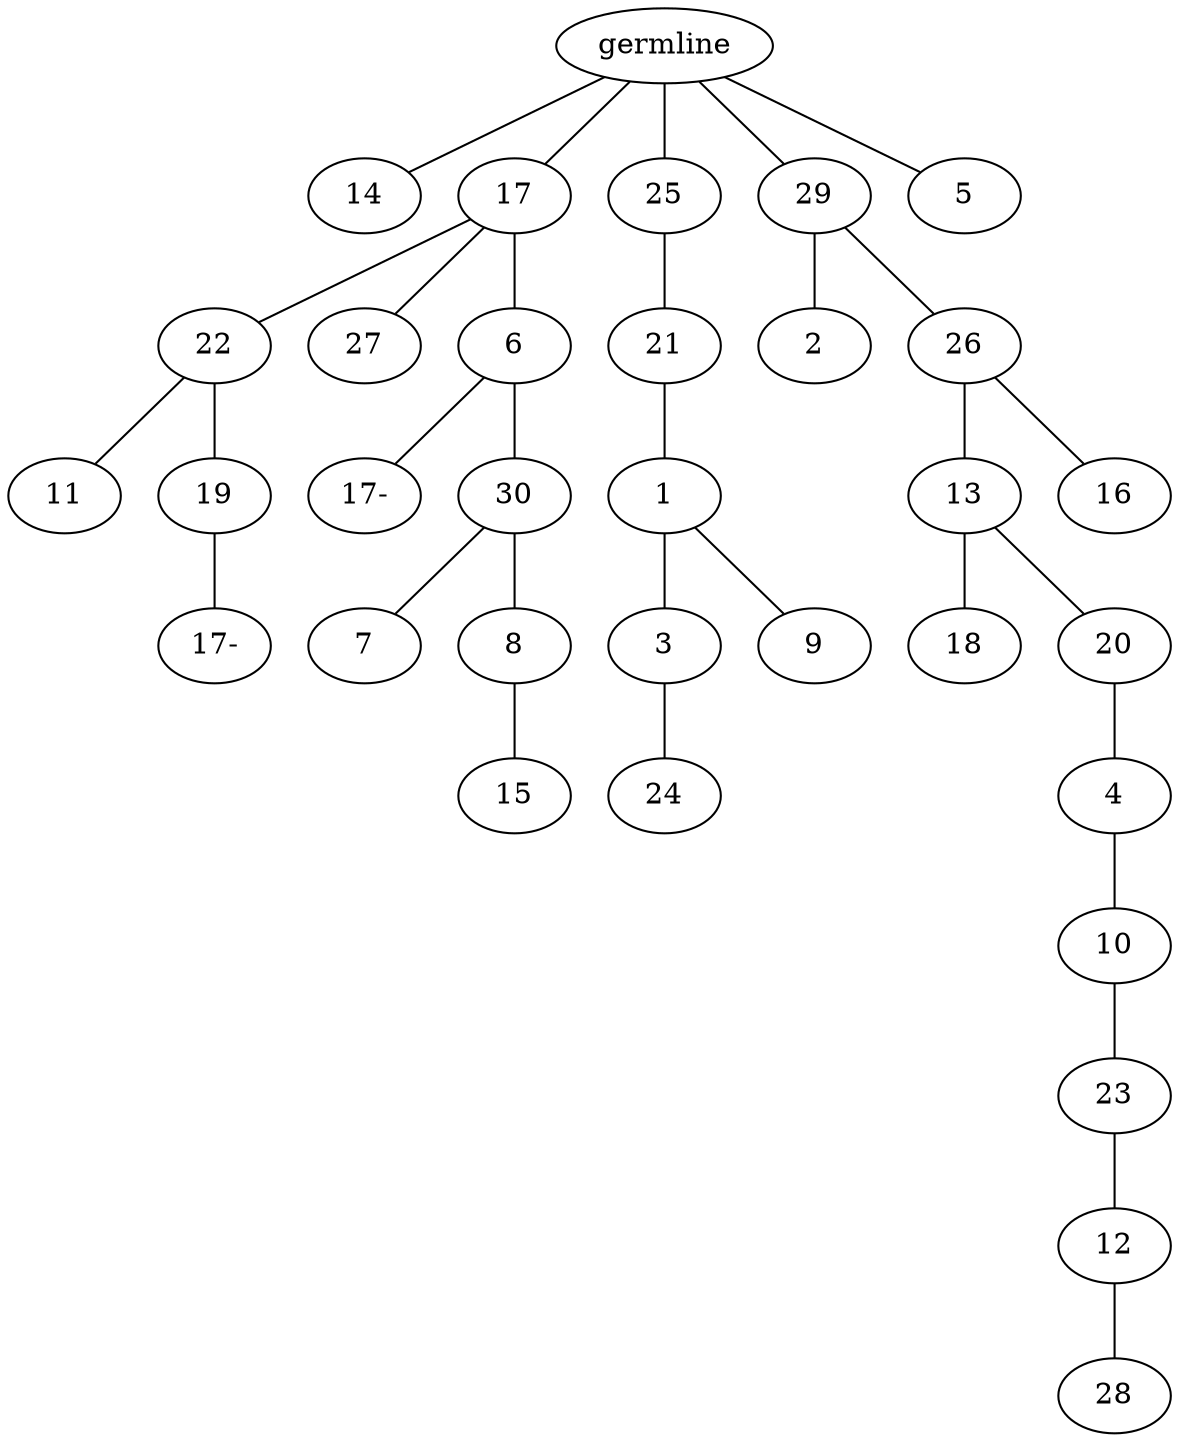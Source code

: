 graph tree {
    "139648560271168" [label="germline"];
    "139648561236480" [label="14"];
    "139648561237248" [label="17"];
    "139648561313488" [label="22"];
    "139648561314928" [label="11"];
    "139648561312048" [label="19"];
    "139648561312096" [label="17-"];
    "139648561235040" [label="27"];
    "139648561237056" [label="6"];
    "139648561234224" [label="17-"];
    "139648561233984" [label="30"];
    "139648561234368" [label="7"];
    "139648561234992" [label="8"];
    "139648566753216" [label="15"];
    "139648561237632" [label="25"];
    "139648561234080" [label="21"];
    "139648566754896" [label="1"];
    "139648562554288" [label="3"];
    "139648569061440" [label="24"];
    "139648562554624" [label="9"];
    "139648561237296" [label="29"];
    "139648562553520" [label="2"];
    "139648562556400" [label="26"];
    "139648562554768" [label="13"];
    "139648562556496" [label="18"];
    "139648562556832" [label="20"];
    "139648561331408" [label="4"];
    "139648561330784" [label="10"];
    "139648561331600" [label="23"];
    "139648561331696" [label="12"];
    "139648561331072" [label="28"];
    "139648562553712" [label="16"];
    "139648561234944" [label="5"];
    "139648560271168" -- "139648561236480";
    "139648560271168" -- "139648561237248";
    "139648560271168" -- "139648561237632";
    "139648560271168" -- "139648561237296";
    "139648560271168" -- "139648561234944";
    "139648561237248" -- "139648561313488";
    "139648561237248" -- "139648561235040";
    "139648561237248" -- "139648561237056";
    "139648561313488" -- "139648561314928";
    "139648561313488" -- "139648561312048";
    "139648561312048" -- "139648561312096";
    "139648561237056" -- "139648561234224";
    "139648561237056" -- "139648561233984";
    "139648561233984" -- "139648561234368";
    "139648561233984" -- "139648561234992";
    "139648561234992" -- "139648566753216";
    "139648561237632" -- "139648561234080";
    "139648561234080" -- "139648566754896";
    "139648566754896" -- "139648562554288";
    "139648566754896" -- "139648562554624";
    "139648562554288" -- "139648569061440";
    "139648561237296" -- "139648562553520";
    "139648561237296" -- "139648562556400";
    "139648562556400" -- "139648562554768";
    "139648562556400" -- "139648562553712";
    "139648562554768" -- "139648562556496";
    "139648562554768" -- "139648562556832";
    "139648562556832" -- "139648561331408";
    "139648561331408" -- "139648561330784";
    "139648561330784" -- "139648561331600";
    "139648561331600" -- "139648561331696";
    "139648561331696" -- "139648561331072";
}
